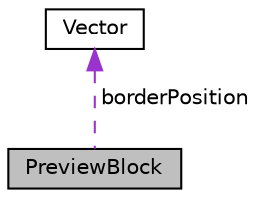 digraph "PreviewBlock"
{
 // LATEX_PDF_SIZE
  edge [fontname="Helvetica",fontsize="10",labelfontname="Helvetica",labelfontsize="10"];
  node [fontname="Helvetica",fontsize="10",shape=record];
  Node1 [label="PreviewBlock",height=0.2,width=0.4,color="black", fillcolor="grey75", style="filled", fontcolor="black",tooltip="Handles the field that will preview the Block that will be spawned next."];
  Node2 -> Node1 [dir="back",color="darkorchid3",fontsize="10",style="dashed",label=" borderPosition" ,fontname="Helvetica"];
  Node2 [label="Vector",height=0.2,width=0.4,color="black", fillcolor="white", style="filled",URL="$structVector.html",tooltip="Data type that holds an x and a y value."];
}
